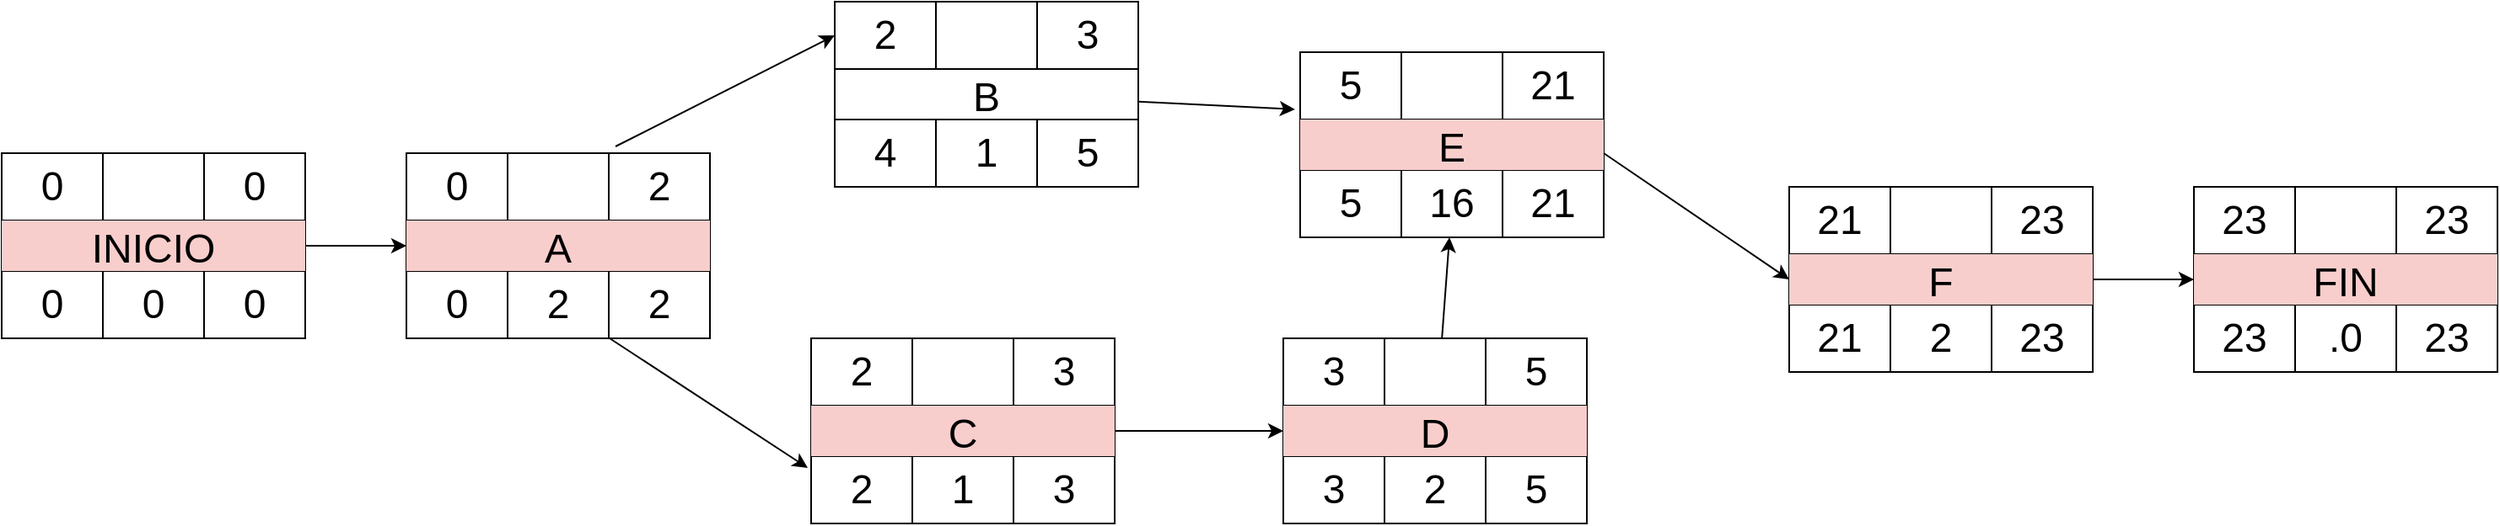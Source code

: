 <mxfile version="22.0.4" type="github">
  <diagram name="Página-1" id="CBNpNLV7el4-shJEnRAa">
    <mxGraphModel dx="2280" dy="818" grid="1" gridSize="10" guides="1" tooltips="1" connect="1" arrows="1" fold="1" page="1" pageScale="1" pageWidth="827" pageHeight="2200" math="0" shadow="0">
      <root>
        <mxCell id="0" />
        <mxCell id="1" parent="0" />
        <mxCell id="rbo-y9n40W05J7s3LFVe-13" value="" style="shape=table;startSize=0;container=1;collapsible=0;childLayout=tableLayout;fontSize=16;strokeColor=default;align=center;verticalAlign=middle;fontFamily=Helvetica;fontColor=default;fillColor=default;html=1;" vertex="1" parent="1">
          <mxGeometry x="160" y="150" width="180" height="110" as="geometry" />
        </mxCell>
        <mxCell id="rbo-y9n40W05J7s3LFVe-14" value="" style="shape=tableRow;horizontal=0;startSize=0;swimlaneHead=0;swimlaneBody=0;strokeColor=inherit;top=0;left=0;bottom=0;right=0;collapsible=0;dropTarget=0;fillColor=none;points=[[0,0.5],[1,0.5]];portConstraint=eastwest;fontSize=16;align=center;verticalAlign=middle;fontFamily=Helvetica;fontColor=default;html=1;" vertex="1" parent="rbo-y9n40W05J7s3LFVe-13">
          <mxGeometry width="180" height="40" as="geometry" />
        </mxCell>
        <mxCell id="rbo-y9n40W05J7s3LFVe-15" value="0" style="shape=partialRectangle;html=1;whiteSpace=wrap;connectable=0;strokeColor=inherit;overflow=hidden;fillColor=none;top=0;left=0;bottom=0;right=0;pointerEvents=1;fontSize=24;align=center;verticalAlign=middle;fontFamily=Helvetica;fontColor=default;" vertex="1" parent="rbo-y9n40W05J7s3LFVe-14">
          <mxGeometry width="60" height="40" as="geometry">
            <mxRectangle width="60" height="40" as="alternateBounds" />
          </mxGeometry>
        </mxCell>
        <mxCell id="rbo-y9n40W05J7s3LFVe-16" value="" style="shape=partialRectangle;html=1;whiteSpace=wrap;connectable=0;strokeColor=inherit;overflow=hidden;fillColor=none;top=0;left=0;bottom=0;right=0;pointerEvents=1;fontSize=24;align=center;verticalAlign=middle;fontFamily=Helvetica;fontColor=default;" vertex="1" parent="rbo-y9n40W05J7s3LFVe-14">
          <mxGeometry x="60" width="60" height="40" as="geometry">
            <mxRectangle width="60" height="40" as="alternateBounds" />
          </mxGeometry>
        </mxCell>
        <mxCell id="rbo-y9n40W05J7s3LFVe-17" value="2" style="shape=partialRectangle;html=1;whiteSpace=wrap;connectable=0;strokeColor=inherit;overflow=hidden;fillColor=none;top=0;left=0;bottom=0;right=0;pointerEvents=1;fontSize=24;align=center;verticalAlign=middle;fontFamily=Helvetica;fontColor=default;" vertex="1" parent="rbo-y9n40W05J7s3LFVe-14">
          <mxGeometry x="120" width="60" height="40" as="geometry">
            <mxRectangle width="60" height="40" as="alternateBounds" />
          </mxGeometry>
        </mxCell>
        <mxCell id="rbo-y9n40W05J7s3LFVe-18" value="" style="shape=tableRow;horizontal=0;startSize=0;swimlaneHead=0;swimlaneBody=0;strokeColor=inherit;top=0;left=0;bottom=0;right=0;collapsible=0;dropTarget=0;fillColor=none;points=[[0,0.5],[1,0.5]];portConstraint=eastwest;fontSize=16;align=center;verticalAlign=middle;fontFamily=Helvetica;fontColor=default;html=1;" vertex="1" parent="rbo-y9n40W05J7s3LFVe-13">
          <mxGeometry y="40" width="180" height="30" as="geometry" />
        </mxCell>
        <mxCell id="rbo-y9n40W05J7s3LFVe-19" value="A" style="shape=partialRectangle;html=1;whiteSpace=wrap;connectable=0;strokeColor=#b85450;overflow=hidden;fillColor=#f8cecc;top=0;left=0;bottom=0;right=0;pointerEvents=1;fontSize=24;rowspan=1;colspan=3;align=center;verticalAlign=middle;fontFamily=Helvetica;" vertex="1" parent="rbo-y9n40W05J7s3LFVe-18">
          <mxGeometry width="180" height="30" as="geometry">
            <mxRectangle width="60" height="30" as="alternateBounds" />
          </mxGeometry>
        </mxCell>
        <mxCell id="rbo-y9n40W05J7s3LFVe-20" value="" style="shape=partialRectangle;html=1;whiteSpace=wrap;connectable=0;strokeColor=inherit;overflow=hidden;fillColor=none;top=0;left=0;bottom=0;right=0;pointerEvents=1;fontSize=17;align=center;verticalAlign=middle;fontFamily=Helvetica;fontColor=default;" vertex="1" visible="0" parent="rbo-y9n40W05J7s3LFVe-18">
          <mxGeometry x="60" width="60" height="30" as="geometry">
            <mxRectangle width="60" height="30" as="alternateBounds" />
          </mxGeometry>
        </mxCell>
        <mxCell id="rbo-y9n40W05J7s3LFVe-21" value="" style="shape=partialRectangle;html=1;whiteSpace=wrap;connectable=0;strokeColor=inherit;overflow=hidden;fillColor=none;top=0;left=0;bottom=0;right=0;pointerEvents=1;fontSize=17;align=center;verticalAlign=middle;fontFamily=Helvetica;fontColor=default;" vertex="1" visible="0" parent="rbo-y9n40W05J7s3LFVe-18">
          <mxGeometry x="120" width="60" height="30" as="geometry">
            <mxRectangle width="60" height="30" as="alternateBounds" />
          </mxGeometry>
        </mxCell>
        <mxCell id="rbo-y9n40W05J7s3LFVe-22" value="" style="shape=tableRow;horizontal=0;startSize=0;swimlaneHead=0;swimlaneBody=0;strokeColor=inherit;top=0;left=0;bottom=0;right=0;collapsible=0;dropTarget=0;fillColor=none;points=[[0,0.5],[1,0.5]];portConstraint=eastwest;fontSize=16;align=center;verticalAlign=middle;fontFamily=Helvetica;fontColor=default;html=1;" vertex="1" parent="rbo-y9n40W05J7s3LFVe-13">
          <mxGeometry y="70" width="180" height="40" as="geometry" />
        </mxCell>
        <mxCell id="rbo-y9n40W05J7s3LFVe-23" value="0" style="shape=partialRectangle;html=1;whiteSpace=wrap;connectable=0;strokeColor=inherit;overflow=hidden;fillColor=none;top=0;left=0;bottom=0;right=0;pointerEvents=1;fontSize=24;align=center;verticalAlign=middle;fontFamily=Helvetica;fontColor=default;" vertex="1" parent="rbo-y9n40W05J7s3LFVe-22">
          <mxGeometry width="60" height="40" as="geometry">
            <mxRectangle width="60" height="40" as="alternateBounds" />
          </mxGeometry>
        </mxCell>
        <mxCell id="rbo-y9n40W05J7s3LFVe-24" value="2" style="shape=partialRectangle;html=1;whiteSpace=wrap;connectable=0;strokeColor=inherit;overflow=hidden;fillColor=none;top=0;left=0;bottom=0;right=0;pointerEvents=1;fontSize=24;align=center;verticalAlign=middle;fontFamily=Helvetica;fontColor=default;" vertex="1" parent="rbo-y9n40W05J7s3LFVe-22">
          <mxGeometry x="60" width="60" height="40" as="geometry">
            <mxRectangle width="60" height="40" as="alternateBounds" />
          </mxGeometry>
        </mxCell>
        <mxCell id="rbo-y9n40W05J7s3LFVe-25" value="2" style="shape=partialRectangle;html=1;whiteSpace=wrap;connectable=0;strokeColor=inherit;overflow=hidden;fillColor=none;top=0;left=0;bottom=0;right=0;pointerEvents=1;fontSize=24;align=center;verticalAlign=middle;fontFamily=Helvetica;fontColor=default;" vertex="1" parent="rbo-y9n40W05J7s3LFVe-22">
          <mxGeometry x="120" width="60" height="40" as="geometry">
            <mxRectangle width="60" height="40" as="alternateBounds" />
          </mxGeometry>
        </mxCell>
        <mxCell id="rbo-y9n40W05J7s3LFVe-26" value="" style="shape=table;startSize=0;container=1;collapsible=0;childLayout=tableLayout;fontSize=16;strokeColor=default;align=center;verticalAlign=middle;fontFamily=Helvetica;fontColor=default;fillColor=default;html=1;" vertex="1" parent="1">
          <mxGeometry x="414" y="60" width="180" height="110" as="geometry" />
        </mxCell>
        <mxCell id="rbo-y9n40W05J7s3LFVe-27" value="" style="shape=tableRow;horizontal=0;startSize=0;swimlaneHead=0;swimlaneBody=0;strokeColor=inherit;top=0;left=0;bottom=0;right=0;collapsible=0;dropTarget=0;fillColor=none;points=[[0,0.5],[1,0.5]];portConstraint=eastwest;fontSize=16;align=center;verticalAlign=middle;fontFamily=Helvetica;fontColor=default;html=1;" vertex="1" parent="rbo-y9n40W05J7s3LFVe-26">
          <mxGeometry width="180" height="40" as="geometry" />
        </mxCell>
        <mxCell id="rbo-y9n40W05J7s3LFVe-28" value="2" style="shape=partialRectangle;html=1;whiteSpace=wrap;connectable=0;strokeColor=inherit;overflow=hidden;fillColor=none;top=0;left=0;bottom=0;right=0;pointerEvents=1;fontSize=24;align=center;verticalAlign=middle;fontFamily=Helvetica;fontColor=default;" vertex="1" parent="rbo-y9n40W05J7s3LFVe-27">
          <mxGeometry width="60" height="40" as="geometry">
            <mxRectangle width="60" height="40" as="alternateBounds" />
          </mxGeometry>
        </mxCell>
        <mxCell id="rbo-y9n40W05J7s3LFVe-29" value="" style="shape=partialRectangle;html=1;whiteSpace=wrap;connectable=0;strokeColor=inherit;overflow=hidden;fillColor=none;top=0;left=0;bottom=0;right=0;pointerEvents=1;fontSize=24;align=center;verticalAlign=middle;fontFamily=Helvetica;fontColor=default;" vertex="1" parent="rbo-y9n40W05J7s3LFVe-27">
          <mxGeometry x="60" width="60" height="40" as="geometry">
            <mxRectangle width="60" height="40" as="alternateBounds" />
          </mxGeometry>
        </mxCell>
        <mxCell id="rbo-y9n40W05J7s3LFVe-30" value="3" style="shape=partialRectangle;html=1;whiteSpace=wrap;connectable=0;strokeColor=inherit;overflow=hidden;fillColor=none;top=0;left=0;bottom=0;right=0;pointerEvents=1;fontSize=24;align=center;verticalAlign=middle;fontFamily=Helvetica;fontColor=default;" vertex="1" parent="rbo-y9n40W05J7s3LFVe-27">
          <mxGeometry x="120" width="60" height="40" as="geometry">
            <mxRectangle width="60" height="40" as="alternateBounds" />
          </mxGeometry>
        </mxCell>
        <mxCell id="rbo-y9n40W05J7s3LFVe-31" value="" style="shape=tableRow;horizontal=0;startSize=0;swimlaneHead=0;swimlaneBody=0;strokeColor=inherit;top=0;left=0;bottom=0;right=0;collapsible=0;dropTarget=0;fillColor=none;points=[[0,0.5],[1,0.5]];portConstraint=eastwest;fontSize=16;align=center;verticalAlign=middle;fontFamily=Helvetica;fontColor=default;html=1;" vertex="1" parent="rbo-y9n40W05J7s3LFVe-26">
          <mxGeometry y="40" width="180" height="30" as="geometry" />
        </mxCell>
        <mxCell id="rbo-y9n40W05J7s3LFVe-32" value="B" style="shape=partialRectangle;html=1;whiteSpace=wrap;connectable=0;strokeColor=inherit;overflow=hidden;fillColor=none;top=0;left=0;bottom=0;right=0;pointerEvents=1;fontSize=24;rowspan=1;colspan=3;align=center;verticalAlign=middle;fontFamily=Helvetica;fontColor=default;" vertex="1" parent="rbo-y9n40W05J7s3LFVe-31">
          <mxGeometry width="180" height="30" as="geometry">
            <mxRectangle width="60" height="30" as="alternateBounds" />
          </mxGeometry>
        </mxCell>
        <mxCell id="rbo-y9n40W05J7s3LFVe-33" value="" style="shape=partialRectangle;html=1;whiteSpace=wrap;connectable=0;strokeColor=inherit;overflow=hidden;fillColor=none;top=0;left=0;bottom=0;right=0;pointerEvents=1;fontSize=17;align=center;verticalAlign=middle;fontFamily=Helvetica;fontColor=default;" vertex="1" visible="0" parent="rbo-y9n40W05J7s3LFVe-31">
          <mxGeometry x="60" width="60" height="30" as="geometry">
            <mxRectangle width="60" height="30" as="alternateBounds" />
          </mxGeometry>
        </mxCell>
        <mxCell id="rbo-y9n40W05J7s3LFVe-34" value="" style="shape=partialRectangle;html=1;whiteSpace=wrap;connectable=0;strokeColor=inherit;overflow=hidden;fillColor=none;top=0;left=0;bottom=0;right=0;pointerEvents=1;fontSize=17;align=center;verticalAlign=middle;fontFamily=Helvetica;fontColor=default;" vertex="1" visible="0" parent="rbo-y9n40W05J7s3LFVe-31">
          <mxGeometry x="120" width="60" height="30" as="geometry">
            <mxRectangle width="60" height="30" as="alternateBounds" />
          </mxGeometry>
        </mxCell>
        <mxCell id="rbo-y9n40W05J7s3LFVe-35" value="" style="shape=tableRow;horizontal=0;startSize=0;swimlaneHead=0;swimlaneBody=0;strokeColor=inherit;top=0;left=0;bottom=0;right=0;collapsible=0;dropTarget=0;fillColor=none;points=[[0,0.5],[1,0.5]];portConstraint=eastwest;fontSize=16;align=center;verticalAlign=middle;fontFamily=Helvetica;fontColor=default;html=1;" vertex="1" parent="rbo-y9n40W05J7s3LFVe-26">
          <mxGeometry y="70" width="180" height="40" as="geometry" />
        </mxCell>
        <mxCell id="rbo-y9n40W05J7s3LFVe-36" value="4" style="shape=partialRectangle;html=1;whiteSpace=wrap;connectable=0;strokeColor=inherit;overflow=hidden;fillColor=none;top=0;left=0;bottom=0;right=0;pointerEvents=1;fontSize=24;align=center;verticalAlign=middle;fontFamily=Helvetica;fontColor=default;" vertex="1" parent="rbo-y9n40W05J7s3LFVe-35">
          <mxGeometry width="60" height="40" as="geometry">
            <mxRectangle width="60" height="40" as="alternateBounds" />
          </mxGeometry>
        </mxCell>
        <mxCell id="rbo-y9n40W05J7s3LFVe-37" value="1" style="shape=partialRectangle;html=1;whiteSpace=wrap;connectable=0;strokeColor=inherit;overflow=hidden;fillColor=none;top=0;left=0;bottom=0;right=0;pointerEvents=1;fontSize=24;align=center;verticalAlign=middle;fontFamily=Helvetica;fontColor=default;" vertex="1" parent="rbo-y9n40W05J7s3LFVe-35">
          <mxGeometry x="60" width="60" height="40" as="geometry">
            <mxRectangle width="60" height="40" as="alternateBounds" />
          </mxGeometry>
        </mxCell>
        <mxCell id="rbo-y9n40W05J7s3LFVe-38" value="5" style="shape=partialRectangle;html=1;whiteSpace=wrap;connectable=0;strokeColor=inherit;overflow=hidden;fillColor=none;top=0;left=0;bottom=0;right=0;pointerEvents=1;fontSize=24;align=center;verticalAlign=middle;fontFamily=Helvetica;fontColor=default;" vertex="1" parent="rbo-y9n40W05J7s3LFVe-35">
          <mxGeometry x="120" width="60" height="40" as="geometry">
            <mxRectangle width="60" height="40" as="alternateBounds" />
          </mxGeometry>
        </mxCell>
        <mxCell id="rbo-y9n40W05J7s3LFVe-93" style="edgeStyle=none;shape=connector;rounded=0;orthogonalLoop=1;jettySize=auto;html=1;entryX=0;entryY=0.5;entryDx=0;entryDy=0;labelBackgroundColor=default;strokeColor=default;align=center;verticalAlign=middle;fontFamily=Helvetica;fontSize=28;fontColor=default;endArrow=classic;" edge="1" parent="1" source="rbo-y9n40W05J7s3LFVe-39" target="rbo-y9n40W05J7s3LFVe-70">
          <mxGeometry relative="1" as="geometry" />
        </mxCell>
        <mxCell id="rbo-y9n40W05J7s3LFVe-39" value="" style="shape=table;startSize=0;container=1;collapsible=0;childLayout=tableLayout;fontSize=16;strokeColor=default;align=center;verticalAlign=middle;fontFamily=Helvetica;fontColor=default;fillColor=default;html=1;" vertex="1" parent="1">
          <mxGeometry x="400" y="260" width="180" height="110" as="geometry" />
        </mxCell>
        <mxCell id="rbo-y9n40W05J7s3LFVe-40" value="" style="shape=tableRow;horizontal=0;startSize=0;swimlaneHead=0;swimlaneBody=0;strokeColor=inherit;top=0;left=0;bottom=0;right=0;collapsible=0;dropTarget=0;fillColor=none;points=[[0,0.5],[1,0.5]];portConstraint=eastwest;fontSize=16;align=center;verticalAlign=middle;fontFamily=Helvetica;fontColor=default;html=1;" vertex="1" parent="rbo-y9n40W05J7s3LFVe-39">
          <mxGeometry width="180" height="40" as="geometry" />
        </mxCell>
        <mxCell id="rbo-y9n40W05J7s3LFVe-41" value="2" style="shape=partialRectangle;html=1;whiteSpace=wrap;connectable=0;strokeColor=inherit;overflow=hidden;fillColor=none;top=0;left=0;bottom=0;right=0;pointerEvents=1;fontSize=24;align=center;verticalAlign=middle;fontFamily=Helvetica;fontColor=default;" vertex="1" parent="rbo-y9n40W05J7s3LFVe-40">
          <mxGeometry width="60" height="40" as="geometry">
            <mxRectangle width="60" height="40" as="alternateBounds" />
          </mxGeometry>
        </mxCell>
        <mxCell id="rbo-y9n40W05J7s3LFVe-42" value="" style="shape=partialRectangle;html=1;whiteSpace=wrap;connectable=0;strokeColor=inherit;overflow=hidden;fillColor=none;top=0;left=0;bottom=0;right=0;pointerEvents=1;fontSize=24;align=center;verticalAlign=middle;fontFamily=Helvetica;fontColor=default;" vertex="1" parent="rbo-y9n40W05J7s3LFVe-40">
          <mxGeometry x="60" width="60" height="40" as="geometry">
            <mxRectangle width="60" height="40" as="alternateBounds" />
          </mxGeometry>
        </mxCell>
        <mxCell id="rbo-y9n40W05J7s3LFVe-43" value="3" style="shape=partialRectangle;html=1;whiteSpace=wrap;connectable=0;strokeColor=inherit;overflow=hidden;fillColor=none;top=0;left=0;bottom=0;right=0;pointerEvents=1;fontSize=24;align=center;verticalAlign=middle;fontFamily=Helvetica;fontColor=default;" vertex="1" parent="rbo-y9n40W05J7s3LFVe-40">
          <mxGeometry x="120" width="60" height="40" as="geometry">
            <mxRectangle width="60" height="40" as="alternateBounds" />
          </mxGeometry>
        </mxCell>
        <mxCell id="rbo-y9n40W05J7s3LFVe-44" value="" style="shape=tableRow;horizontal=0;startSize=0;swimlaneHead=0;swimlaneBody=0;strokeColor=inherit;top=0;left=0;bottom=0;right=0;collapsible=0;dropTarget=0;fillColor=none;points=[[0,0.5],[1,0.5]];portConstraint=eastwest;fontSize=16;align=center;verticalAlign=middle;fontFamily=Helvetica;fontColor=default;html=1;" vertex="1" parent="rbo-y9n40W05J7s3LFVe-39">
          <mxGeometry y="40" width="180" height="30" as="geometry" />
        </mxCell>
        <mxCell id="rbo-y9n40W05J7s3LFVe-45" value="C" style="shape=partialRectangle;html=1;whiteSpace=wrap;connectable=0;strokeColor=#b85450;overflow=hidden;fillColor=#f8cecc;top=0;left=0;bottom=0;right=0;pointerEvents=1;fontSize=24;rowspan=1;colspan=3;align=center;verticalAlign=middle;fontFamily=Helvetica;" vertex="1" parent="rbo-y9n40W05J7s3LFVe-44">
          <mxGeometry width="180" height="30" as="geometry">
            <mxRectangle width="60" height="30" as="alternateBounds" />
          </mxGeometry>
        </mxCell>
        <mxCell id="rbo-y9n40W05J7s3LFVe-46" value="" style="shape=partialRectangle;html=1;whiteSpace=wrap;connectable=0;strokeColor=inherit;overflow=hidden;fillColor=none;top=0;left=0;bottom=0;right=0;pointerEvents=1;fontSize=17;align=center;verticalAlign=middle;fontFamily=Helvetica;fontColor=default;" vertex="1" visible="0" parent="rbo-y9n40W05J7s3LFVe-44">
          <mxGeometry x="60" width="60" height="30" as="geometry">
            <mxRectangle width="60" height="30" as="alternateBounds" />
          </mxGeometry>
        </mxCell>
        <mxCell id="rbo-y9n40W05J7s3LFVe-47" value="" style="shape=partialRectangle;html=1;whiteSpace=wrap;connectable=0;strokeColor=inherit;overflow=hidden;fillColor=none;top=0;left=0;bottom=0;right=0;pointerEvents=1;fontSize=17;align=center;verticalAlign=middle;fontFamily=Helvetica;fontColor=default;" vertex="1" visible="0" parent="rbo-y9n40W05J7s3LFVe-44">
          <mxGeometry x="120" width="60" height="30" as="geometry">
            <mxRectangle width="60" height="30" as="alternateBounds" />
          </mxGeometry>
        </mxCell>
        <mxCell id="rbo-y9n40W05J7s3LFVe-48" value="" style="shape=tableRow;horizontal=0;startSize=0;swimlaneHead=0;swimlaneBody=0;strokeColor=inherit;top=0;left=0;bottom=0;right=0;collapsible=0;dropTarget=0;fillColor=none;points=[[0,0.5],[1,0.5]];portConstraint=eastwest;fontSize=16;align=center;verticalAlign=middle;fontFamily=Helvetica;fontColor=default;html=1;" vertex="1" parent="rbo-y9n40W05J7s3LFVe-39">
          <mxGeometry y="70" width="180" height="40" as="geometry" />
        </mxCell>
        <mxCell id="rbo-y9n40W05J7s3LFVe-49" value="2" style="shape=partialRectangle;html=1;whiteSpace=wrap;connectable=0;strokeColor=inherit;overflow=hidden;fillColor=none;top=0;left=0;bottom=0;right=0;pointerEvents=1;fontSize=24;align=center;verticalAlign=middle;fontFamily=Helvetica;fontColor=default;" vertex="1" parent="rbo-y9n40W05J7s3LFVe-48">
          <mxGeometry width="60" height="40" as="geometry">
            <mxRectangle width="60" height="40" as="alternateBounds" />
          </mxGeometry>
        </mxCell>
        <mxCell id="rbo-y9n40W05J7s3LFVe-50" value="1" style="shape=partialRectangle;html=1;whiteSpace=wrap;connectable=0;strokeColor=inherit;overflow=hidden;fillColor=none;top=0;left=0;bottom=0;right=0;pointerEvents=1;fontSize=24;align=center;verticalAlign=middle;fontFamily=Helvetica;fontColor=default;" vertex="1" parent="rbo-y9n40W05J7s3LFVe-48">
          <mxGeometry x="60" width="60" height="40" as="geometry">
            <mxRectangle width="60" height="40" as="alternateBounds" />
          </mxGeometry>
        </mxCell>
        <mxCell id="rbo-y9n40W05J7s3LFVe-51" value="3" style="shape=partialRectangle;html=1;whiteSpace=wrap;connectable=0;strokeColor=inherit;overflow=hidden;fillColor=none;top=0;left=0;bottom=0;right=0;pointerEvents=1;fontSize=24;align=center;verticalAlign=middle;fontFamily=Helvetica;fontColor=default;" vertex="1" parent="rbo-y9n40W05J7s3LFVe-48">
          <mxGeometry x="120" width="60" height="40" as="geometry">
            <mxRectangle width="60" height="40" as="alternateBounds" />
          </mxGeometry>
        </mxCell>
        <mxCell id="rbo-y9n40W05J7s3LFVe-95" style="edgeStyle=none;shape=connector;rounded=0;orthogonalLoop=1;jettySize=auto;html=1;labelBackgroundColor=default;strokeColor=default;align=center;verticalAlign=middle;fontFamily=Helvetica;fontSize=28;fontColor=default;endArrow=classic;" edge="1" parent="1" source="rbo-y9n40W05J7s3LFVe-65" target="rbo-y9n40W05J7s3LFVe-61">
          <mxGeometry relative="1" as="geometry" />
        </mxCell>
        <mxCell id="rbo-y9n40W05J7s3LFVe-65" value="" style="shape=table;startSize=0;container=1;collapsible=0;childLayout=tableLayout;fontSize=16;strokeColor=default;align=center;verticalAlign=middle;fontFamily=Helvetica;fontColor=default;fillColor=default;html=1;" vertex="1" parent="1">
          <mxGeometry x="680" y="260" width="180" height="110" as="geometry" />
        </mxCell>
        <mxCell id="rbo-y9n40W05J7s3LFVe-66" value="" style="shape=tableRow;horizontal=0;startSize=0;swimlaneHead=0;swimlaneBody=0;strokeColor=inherit;top=0;left=0;bottom=0;right=0;collapsible=0;dropTarget=0;fillColor=none;points=[[0,0.5],[1,0.5]];portConstraint=eastwest;fontSize=16;align=center;verticalAlign=middle;fontFamily=Helvetica;fontColor=default;html=1;" vertex="1" parent="rbo-y9n40W05J7s3LFVe-65">
          <mxGeometry width="180" height="40" as="geometry" />
        </mxCell>
        <mxCell id="rbo-y9n40W05J7s3LFVe-67" value="3" style="shape=partialRectangle;html=1;whiteSpace=wrap;connectable=0;strokeColor=inherit;overflow=hidden;fillColor=none;top=0;left=0;bottom=0;right=0;pointerEvents=1;fontSize=24;align=center;verticalAlign=middle;fontFamily=Helvetica;fontColor=default;" vertex="1" parent="rbo-y9n40W05J7s3LFVe-66">
          <mxGeometry width="60" height="40" as="geometry">
            <mxRectangle width="60" height="40" as="alternateBounds" />
          </mxGeometry>
        </mxCell>
        <mxCell id="rbo-y9n40W05J7s3LFVe-68" value="" style="shape=partialRectangle;html=1;whiteSpace=wrap;connectable=0;strokeColor=inherit;overflow=hidden;fillColor=none;top=0;left=0;bottom=0;right=0;pointerEvents=1;fontSize=24;align=center;verticalAlign=middle;fontFamily=Helvetica;fontColor=default;" vertex="1" parent="rbo-y9n40W05J7s3LFVe-66">
          <mxGeometry x="60" width="60" height="40" as="geometry">
            <mxRectangle width="60" height="40" as="alternateBounds" />
          </mxGeometry>
        </mxCell>
        <mxCell id="rbo-y9n40W05J7s3LFVe-69" value="5" style="shape=partialRectangle;html=1;whiteSpace=wrap;connectable=0;strokeColor=inherit;overflow=hidden;fillColor=none;top=0;left=0;bottom=0;right=0;pointerEvents=1;fontSize=24;align=center;verticalAlign=middle;fontFamily=Helvetica;fontColor=default;" vertex="1" parent="rbo-y9n40W05J7s3LFVe-66">
          <mxGeometry x="120" width="60" height="40" as="geometry">
            <mxRectangle width="60" height="40" as="alternateBounds" />
          </mxGeometry>
        </mxCell>
        <mxCell id="rbo-y9n40W05J7s3LFVe-70" value="" style="shape=tableRow;horizontal=0;startSize=0;swimlaneHead=0;swimlaneBody=0;strokeColor=inherit;top=0;left=0;bottom=0;right=0;collapsible=0;dropTarget=0;fillColor=none;points=[[0,0.5],[1,0.5]];portConstraint=eastwest;fontSize=16;align=center;verticalAlign=middle;fontFamily=Helvetica;fontColor=default;html=1;" vertex="1" parent="rbo-y9n40W05J7s3LFVe-65">
          <mxGeometry y="40" width="180" height="30" as="geometry" />
        </mxCell>
        <mxCell id="rbo-y9n40W05J7s3LFVe-71" value="D" style="shape=partialRectangle;html=1;whiteSpace=wrap;connectable=0;strokeColor=#b85450;overflow=hidden;fillColor=#f8cecc;top=0;left=0;bottom=0;right=0;pointerEvents=1;fontSize=24;rowspan=1;colspan=3;align=center;verticalAlign=middle;fontFamily=Helvetica;" vertex="1" parent="rbo-y9n40W05J7s3LFVe-70">
          <mxGeometry width="180" height="30" as="geometry">
            <mxRectangle width="60" height="30" as="alternateBounds" />
          </mxGeometry>
        </mxCell>
        <mxCell id="rbo-y9n40W05J7s3LFVe-72" value="" style="shape=partialRectangle;html=1;whiteSpace=wrap;connectable=0;strokeColor=inherit;overflow=hidden;fillColor=none;top=0;left=0;bottom=0;right=0;pointerEvents=1;fontSize=17;align=center;verticalAlign=middle;fontFamily=Helvetica;fontColor=default;" vertex="1" visible="0" parent="rbo-y9n40W05J7s3LFVe-70">
          <mxGeometry x="60" width="60" height="30" as="geometry">
            <mxRectangle width="60" height="30" as="alternateBounds" />
          </mxGeometry>
        </mxCell>
        <mxCell id="rbo-y9n40W05J7s3LFVe-73" value="" style="shape=partialRectangle;html=1;whiteSpace=wrap;connectable=0;strokeColor=inherit;overflow=hidden;fillColor=none;top=0;left=0;bottom=0;right=0;pointerEvents=1;fontSize=17;align=center;verticalAlign=middle;fontFamily=Helvetica;fontColor=default;" vertex="1" visible="0" parent="rbo-y9n40W05J7s3LFVe-70">
          <mxGeometry x="120" width="60" height="30" as="geometry">
            <mxRectangle width="60" height="30" as="alternateBounds" />
          </mxGeometry>
        </mxCell>
        <mxCell id="rbo-y9n40W05J7s3LFVe-74" value="" style="shape=tableRow;horizontal=0;startSize=0;swimlaneHead=0;swimlaneBody=0;strokeColor=inherit;top=0;left=0;bottom=0;right=0;collapsible=0;dropTarget=0;fillColor=none;points=[[0,0.5],[1,0.5]];portConstraint=eastwest;fontSize=16;align=center;verticalAlign=middle;fontFamily=Helvetica;fontColor=default;html=1;" vertex="1" parent="rbo-y9n40W05J7s3LFVe-65">
          <mxGeometry y="70" width="180" height="40" as="geometry" />
        </mxCell>
        <mxCell id="rbo-y9n40W05J7s3LFVe-75" value="3" style="shape=partialRectangle;html=1;whiteSpace=wrap;connectable=0;strokeColor=inherit;overflow=hidden;fillColor=none;top=0;left=0;bottom=0;right=0;pointerEvents=1;fontSize=24;align=center;verticalAlign=middle;fontFamily=Helvetica;fontColor=default;" vertex="1" parent="rbo-y9n40W05J7s3LFVe-74">
          <mxGeometry width="60" height="40" as="geometry">
            <mxRectangle width="60" height="40" as="alternateBounds" />
          </mxGeometry>
        </mxCell>
        <mxCell id="rbo-y9n40W05J7s3LFVe-76" value="2" style="shape=partialRectangle;html=1;whiteSpace=wrap;connectable=0;strokeColor=inherit;overflow=hidden;fillColor=none;top=0;left=0;bottom=0;right=0;pointerEvents=1;fontSize=24;align=center;verticalAlign=middle;fontFamily=Helvetica;fontColor=default;" vertex="1" parent="rbo-y9n40W05J7s3LFVe-74">
          <mxGeometry x="60" width="60" height="40" as="geometry">
            <mxRectangle width="60" height="40" as="alternateBounds" />
          </mxGeometry>
        </mxCell>
        <mxCell id="rbo-y9n40W05J7s3LFVe-77" value="5" style="shape=partialRectangle;html=1;whiteSpace=wrap;connectable=0;strokeColor=inherit;overflow=hidden;fillColor=none;top=0;left=0;bottom=0;right=0;pointerEvents=1;fontSize=24;align=center;verticalAlign=middle;fontFamily=Helvetica;fontColor=default;" vertex="1" parent="rbo-y9n40W05J7s3LFVe-74">
          <mxGeometry x="120" width="60" height="40" as="geometry">
            <mxRectangle width="60" height="40" as="alternateBounds" />
          </mxGeometry>
        </mxCell>
        <mxCell id="rbo-y9n40W05J7s3LFVe-78" value="" style="shape=table;startSize=0;container=1;collapsible=0;childLayout=tableLayout;fontSize=16;strokeColor=default;align=center;verticalAlign=middle;fontFamily=Helvetica;fontColor=default;fillColor=default;html=1;" vertex="1" parent="1">
          <mxGeometry x="980" y="170" width="180" height="110" as="geometry" />
        </mxCell>
        <mxCell id="rbo-y9n40W05J7s3LFVe-79" value="" style="shape=tableRow;horizontal=0;startSize=0;swimlaneHead=0;swimlaneBody=0;strokeColor=inherit;top=0;left=0;bottom=0;right=0;collapsible=0;dropTarget=0;fillColor=none;points=[[0,0.5],[1,0.5]];portConstraint=eastwest;fontSize=16;align=center;verticalAlign=middle;fontFamily=Helvetica;fontColor=default;html=1;" vertex="1" parent="rbo-y9n40W05J7s3LFVe-78">
          <mxGeometry width="180" height="40" as="geometry" />
        </mxCell>
        <mxCell id="rbo-y9n40W05J7s3LFVe-80" value="21" style="shape=partialRectangle;html=1;whiteSpace=wrap;connectable=0;strokeColor=inherit;overflow=hidden;fillColor=none;top=0;left=0;bottom=0;right=0;pointerEvents=1;fontSize=24;align=center;verticalAlign=middle;fontFamily=Helvetica;fontColor=default;" vertex="1" parent="rbo-y9n40W05J7s3LFVe-79">
          <mxGeometry width="60" height="40" as="geometry">
            <mxRectangle width="60" height="40" as="alternateBounds" />
          </mxGeometry>
        </mxCell>
        <mxCell id="rbo-y9n40W05J7s3LFVe-81" value="" style="shape=partialRectangle;html=1;whiteSpace=wrap;connectable=0;strokeColor=inherit;overflow=hidden;fillColor=none;top=0;left=0;bottom=0;right=0;pointerEvents=1;fontSize=24;align=center;verticalAlign=middle;fontFamily=Helvetica;fontColor=default;" vertex="1" parent="rbo-y9n40W05J7s3LFVe-79">
          <mxGeometry x="60" width="60" height="40" as="geometry">
            <mxRectangle width="60" height="40" as="alternateBounds" />
          </mxGeometry>
        </mxCell>
        <mxCell id="rbo-y9n40W05J7s3LFVe-82" value="23" style="shape=partialRectangle;html=1;whiteSpace=wrap;connectable=0;strokeColor=inherit;overflow=hidden;fillColor=none;top=0;left=0;bottom=0;right=0;pointerEvents=1;fontSize=24;align=center;verticalAlign=middle;fontFamily=Helvetica;fontColor=default;" vertex="1" parent="rbo-y9n40W05J7s3LFVe-79">
          <mxGeometry x="120" width="60" height="40" as="geometry">
            <mxRectangle width="60" height="40" as="alternateBounds" />
          </mxGeometry>
        </mxCell>
        <mxCell id="rbo-y9n40W05J7s3LFVe-83" value="" style="shape=tableRow;horizontal=0;startSize=0;swimlaneHead=0;swimlaneBody=0;strokeColor=inherit;top=0;left=0;bottom=0;right=0;collapsible=0;dropTarget=0;fillColor=none;points=[[0,0.5],[1,0.5]];portConstraint=eastwest;fontSize=16;align=center;verticalAlign=middle;fontFamily=Helvetica;fontColor=default;html=1;" vertex="1" parent="rbo-y9n40W05J7s3LFVe-78">
          <mxGeometry y="40" width="180" height="30" as="geometry" />
        </mxCell>
        <mxCell id="rbo-y9n40W05J7s3LFVe-84" value="F" style="shape=partialRectangle;html=1;whiteSpace=wrap;connectable=0;strokeColor=#b85450;overflow=hidden;fillColor=#f8cecc;top=0;left=0;bottom=0;right=0;pointerEvents=1;fontSize=24;rowspan=1;colspan=3;align=center;verticalAlign=middle;fontFamily=Helvetica;" vertex="1" parent="rbo-y9n40W05J7s3LFVe-83">
          <mxGeometry width="180" height="30" as="geometry">
            <mxRectangle width="60" height="30" as="alternateBounds" />
          </mxGeometry>
        </mxCell>
        <mxCell id="rbo-y9n40W05J7s3LFVe-85" value="" style="shape=partialRectangle;html=1;whiteSpace=wrap;connectable=0;strokeColor=inherit;overflow=hidden;fillColor=none;top=0;left=0;bottom=0;right=0;pointerEvents=1;fontSize=17;align=center;verticalAlign=middle;fontFamily=Helvetica;fontColor=default;" vertex="1" visible="0" parent="rbo-y9n40W05J7s3LFVe-83">
          <mxGeometry x="60" width="60" height="30" as="geometry">
            <mxRectangle width="60" height="30" as="alternateBounds" />
          </mxGeometry>
        </mxCell>
        <mxCell id="rbo-y9n40W05J7s3LFVe-86" value="" style="shape=partialRectangle;html=1;whiteSpace=wrap;connectable=0;strokeColor=inherit;overflow=hidden;fillColor=none;top=0;left=0;bottom=0;right=0;pointerEvents=1;fontSize=17;align=center;verticalAlign=middle;fontFamily=Helvetica;fontColor=default;" vertex="1" visible="0" parent="rbo-y9n40W05J7s3LFVe-83">
          <mxGeometry x="120" width="60" height="30" as="geometry">
            <mxRectangle width="60" height="30" as="alternateBounds" />
          </mxGeometry>
        </mxCell>
        <mxCell id="rbo-y9n40W05J7s3LFVe-87" value="" style="shape=tableRow;horizontal=0;startSize=0;swimlaneHead=0;swimlaneBody=0;strokeColor=inherit;top=0;left=0;bottom=0;right=0;collapsible=0;dropTarget=0;fillColor=none;points=[[0,0.5],[1,0.5]];portConstraint=eastwest;fontSize=16;align=center;verticalAlign=middle;fontFamily=Helvetica;fontColor=default;html=1;" vertex="1" parent="rbo-y9n40W05J7s3LFVe-78">
          <mxGeometry y="70" width="180" height="40" as="geometry" />
        </mxCell>
        <mxCell id="rbo-y9n40W05J7s3LFVe-88" value="21" style="shape=partialRectangle;html=1;whiteSpace=wrap;connectable=0;strokeColor=inherit;overflow=hidden;fillColor=none;top=0;left=0;bottom=0;right=0;pointerEvents=1;fontSize=24;align=center;verticalAlign=middle;fontFamily=Helvetica;fontColor=default;" vertex="1" parent="rbo-y9n40W05J7s3LFVe-87">
          <mxGeometry width="60" height="40" as="geometry">
            <mxRectangle width="60" height="40" as="alternateBounds" />
          </mxGeometry>
        </mxCell>
        <mxCell id="rbo-y9n40W05J7s3LFVe-89" value="2" style="shape=partialRectangle;html=1;whiteSpace=wrap;connectable=0;strokeColor=inherit;overflow=hidden;fillColor=none;top=0;left=0;bottom=0;right=0;pointerEvents=1;fontSize=24;align=center;verticalAlign=middle;fontFamily=Helvetica;fontColor=default;" vertex="1" parent="rbo-y9n40W05J7s3LFVe-87">
          <mxGeometry x="60" width="60" height="40" as="geometry">
            <mxRectangle width="60" height="40" as="alternateBounds" />
          </mxGeometry>
        </mxCell>
        <mxCell id="rbo-y9n40W05J7s3LFVe-90" value="23" style="shape=partialRectangle;html=1;whiteSpace=wrap;connectable=0;strokeColor=inherit;overflow=hidden;fillColor=none;top=0;left=0;bottom=0;right=0;pointerEvents=1;fontSize=24;align=center;verticalAlign=middle;fontFamily=Helvetica;fontColor=default;" vertex="1" parent="rbo-y9n40W05J7s3LFVe-87">
          <mxGeometry x="120" width="60" height="40" as="geometry">
            <mxRectangle width="60" height="40" as="alternateBounds" />
          </mxGeometry>
        </mxCell>
        <mxCell id="rbo-y9n40W05J7s3LFVe-91" style="edgeStyle=none;shape=connector;rounded=0;orthogonalLoop=1;jettySize=auto;html=1;entryX=-0.011;entryY=0.175;entryDx=0;entryDy=0;entryPerimeter=0;labelBackgroundColor=default;strokeColor=default;align=center;verticalAlign=middle;fontFamily=Helvetica;fontSize=28;fontColor=default;endArrow=classic;" edge="1" parent="1" source="rbo-y9n40W05J7s3LFVe-22" target="rbo-y9n40W05J7s3LFVe-48">
          <mxGeometry relative="1" as="geometry" />
        </mxCell>
        <mxCell id="rbo-y9n40W05J7s3LFVe-92" style="edgeStyle=none;shape=connector;rounded=0;orthogonalLoop=1;jettySize=auto;html=1;entryX=0;entryY=0.5;entryDx=0;entryDy=0;labelBackgroundColor=default;strokeColor=default;align=center;verticalAlign=middle;fontFamily=Helvetica;fontSize=28;fontColor=default;endArrow=classic;exitX=0.689;exitY=-0.1;exitDx=0;exitDy=0;exitPerimeter=0;" edge="1" parent="1" source="rbo-y9n40W05J7s3LFVe-14" target="rbo-y9n40W05J7s3LFVe-27">
          <mxGeometry relative="1" as="geometry" />
        </mxCell>
        <mxCell id="rbo-y9n40W05J7s3LFVe-52" value="" style="shape=table;startSize=0;container=1;collapsible=0;childLayout=tableLayout;fontSize=16;strokeColor=default;align=center;verticalAlign=middle;fontFamily=Helvetica;fontColor=default;fillColor=default;html=1;" vertex="1" parent="1">
          <mxGeometry x="690" y="90" width="180" height="110" as="geometry" />
        </mxCell>
        <mxCell id="rbo-y9n40W05J7s3LFVe-53" value="" style="shape=tableRow;horizontal=0;startSize=0;swimlaneHead=0;swimlaneBody=0;strokeColor=inherit;top=0;left=0;bottom=0;right=0;collapsible=0;dropTarget=0;fillColor=none;points=[[0,0.5],[1,0.5]];portConstraint=eastwest;fontSize=16;align=center;verticalAlign=middle;fontFamily=Helvetica;fontColor=default;html=1;" vertex="1" parent="rbo-y9n40W05J7s3LFVe-52">
          <mxGeometry width="180" height="40" as="geometry" />
        </mxCell>
        <mxCell id="rbo-y9n40W05J7s3LFVe-54" value="5" style="shape=partialRectangle;html=1;whiteSpace=wrap;connectable=0;strokeColor=inherit;overflow=hidden;fillColor=none;top=0;left=0;bottom=0;right=0;pointerEvents=1;fontSize=24;align=center;verticalAlign=middle;fontFamily=Helvetica;fontColor=default;" vertex="1" parent="rbo-y9n40W05J7s3LFVe-53">
          <mxGeometry width="60" height="40" as="geometry">
            <mxRectangle width="60" height="40" as="alternateBounds" />
          </mxGeometry>
        </mxCell>
        <mxCell id="rbo-y9n40W05J7s3LFVe-55" value="" style="shape=partialRectangle;html=1;whiteSpace=wrap;connectable=0;strokeColor=inherit;overflow=hidden;fillColor=none;top=0;left=0;bottom=0;right=0;pointerEvents=1;fontSize=24;align=center;verticalAlign=middle;fontFamily=Helvetica;fontColor=default;" vertex="1" parent="rbo-y9n40W05J7s3LFVe-53">
          <mxGeometry x="60" width="60" height="40" as="geometry">
            <mxRectangle width="60" height="40" as="alternateBounds" />
          </mxGeometry>
        </mxCell>
        <mxCell id="rbo-y9n40W05J7s3LFVe-56" value="21" style="shape=partialRectangle;html=1;whiteSpace=wrap;connectable=0;strokeColor=inherit;overflow=hidden;fillColor=none;top=0;left=0;bottom=0;right=0;pointerEvents=1;fontSize=24;align=center;verticalAlign=middle;fontFamily=Helvetica;fontColor=default;" vertex="1" parent="rbo-y9n40W05J7s3LFVe-53">
          <mxGeometry x="120" width="60" height="40" as="geometry">
            <mxRectangle width="60" height="40" as="alternateBounds" />
          </mxGeometry>
        </mxCell>
        <mxCell id="rbo-y9n40W05J7s3LFVe-57" value="" style="shape=tableRow;horizontal=0;startSize=0;swimlaneHead=0;swimlaneBody=0;strokeColor=inherit;top=0;left=0;bottom=0;right=0;collapsible=0;dropTarget=0;fillColor=none;points=[[0,0.5],[1,0.5]];portConstraint=eastwest;fontSize=16;align=center;verticalAlign=middle;fontFamily=Helvetica;fontColor=default;html=1;" vertex="1" parent="rbo-y9n40W05J7s3LFVe-52">
          <mxGeometry y="40" width="180" height="30" as="geometry" />
        </mxCell>
        <mxCell id="rbo-y9n40W05J7s3LFVe-58" value="E" style="shape=partialRectangle;html=1;whiteSpace=wrap;connectable=0;strokeColor=#b85450;overflow=hidden;fillColor=#f8cecc;top=0;left=0;bottom=0;right=0;pointerEvents=1;fontSize=24;rowspan=1;colspan=3;align=center;verticalAlign=middle;fontFamily=Helvetica;" vertex="1" parent="rbo-y9n40W05J7s3LFVe-57">
          <mxGeometry width="180" height="30" as="geometry">
            <mxRectangle width="60" height="30" as="alternateBounds" />
          </mxGeometry>
        </mxCell>
        <mxCell id="rbo-y9n40W05J7s3LFVe-59" value="" style="shape=partialRectangle;html=1;whiteSpace=wrap;connectable=0;strokeColor=inherit;overflow=hidden;fillColor=none;top=0;left=0;bottom=0;right=0;pointerEvents=1;fontSize=17;align=center;verticalAlign=middle;fontFamily=Helvetica;fontColor=default;" vertex="1" visible="0" parent="rbo-y9n40W05J7s3LFVe-57">
          <mxGeometry x="60" width="60" height="30" as="geometry">
            <mxRectangle width="60" height="30" as="alternateBounds" />
          </mxGeometry>
        </mxCell>
        <mxCell id="rbo-y9n40W05J7s3LFVe-60" value="" style="shape=partialRectangle;html=1;whiteSpace=wrap;connectable=0;strokeColor=inherit;overflow=hidden;fillColor=none;top=0;left=0;bottom=0;right=0;pointerEvents=1;fontSize=17;align=center;verticalAlign=middle;fontFamily=Helvetica;fontColor=default;" vertex="1" visible="0" parent="rbo-y9n40W05J7s3LFVe-57">
          <mxGeometry x="120" width="60" height="30" as="geometry">
            <mxRectangle width="60" height="30" as="alternateBounds" />
          </mxGeometry>
        </mxCell>
        <mxCell id="rbo-y9n40W05J7s3LFVe-61" value="" style="shape=tableRow;horizontal=0;startSize=0;swimlaneHead=0;swimlaneBody=0;strokeColor=inherit;top=0;left=0;bottom=0;right=0;collapsible=0;dropTarget=0;fillColor=none;points=[[0,0.5],[1,0.5]];portConstraint=eastwest;fontSize=16;align=center;verticalAlign=middle;fontFamily=Helvetica;fontColor=default;html=1;" vertex="1" parent="rbo-y9n40W05J7s3LFVe-52">
          <mxGeometry y="70" width="180" height="40" as="geometry" />
        </mxCell>
        <mxCell id="rbo-y9n40W05J7s3LFVe-62" value="5" style="shape=partialRectangle;html=1;whiteSpace=wrap;connectable=0;strokeColor=inherit;overflow=hidden;fillColor=none;top=0;left=0;bottom=0;right=0;pointerEvents=1;fontSize=24;align=center;verticalAlign=middle;fontFamily=Helvetica;fontColor=default;" vertex="1" parent="rbo-y9n40W05J7s3LFVe-61">
          <mxGeometry width="60" height="40" as="geometry">
            <mxRectangle width="60" height="40" as="alternateBounds" />
          </mxGeometry>
        </mxCell>
        <mxCell id="rbo-y9n40W05J7s3LFVe-63" value="16" style="shape=partialRectangle;html=1;whiteSpace=wrap;connectable=0;strokeColor=inherit;overflow=hidden;fillColor=none;top=0;left=0;bottom=0;right=0;pointerEvents=1;fontSize=24;align=center;verticalAlign=middle;fontFamily=Helvetica;fontColor=default;" vertex="1" parent="rbo-y9n40W05J7s3LFVe-61">
          <mxGeometry x="60" width="60" height="40" as="geometry">
            <mxRectangle width="60" height="40" as="alternateBounds" />
          </mxGeometry>
        </mxCell>
        <mxCell id="rbo-y9n40W05J7s3LFVe-64" value="21" style="shape=partialRectangle;html=1;whiteSpace=wrap;connectable=0;strokeColor=inherit;overflow=hidden;fillColor=none;top=0;left=0;bottom=0;right=0;pointerEvents=1;fontSize=24;align=center;verticalAlign=middle;fontFamily=Helvetica;fontColor=default;" vertex="1" parent="rbo-y9n40W05J7s3LFVe-61">
          <mxGeometry x="120" width="60" height="40" as="geometry">
            <mxRectangle width="60" height="40" as="alternateBounds" />
          </mxGeometry>
        </mxCell>
        <mxCell id="rbo-y9n40W05J7s3LFVe-94" style="edgeStyle=none;shape=connector;rounded=0;orthogonalLoop=1;jettySize=auto;html=1;entryX=-0.017;entryY=0.85;entryDx=0;entryDy=0;entryPerimeter=0;labelBackgroundColor=default;strokeColor=default;align=center;verticalAlign=middle;fontFamily=Helvetica;fontSize=28;fontColor=default;endArrow=classic;" edge="1" parent="1" source="rbo-y9n40W05J7s3LFVe-31" target="rbo-y9n40W05J7s3LFVe-53">
          <mxGeometry relative="1" as="geometry" />
        </mxCell>
        <mxCell id="rbo-y9n40W05J7s3LFVe-96" style="edgeStyle=none;shape=connector;rounded=0;orthogonalLoop=1;jettySize=auto;html=1;entryX=0;entryY=0.5;entryDx=0;entryDy=0;labelBackgroundColor=default;strokeColor=default;align=center;verticalAlign=middle;fontFamily=Helvetica;fontSize=28;fontColor=default;endArrow=classic;exitX=1;exitY=0.667;exitDx=0;exitDy=0;exitPerimeter=0;" edge="1" parent="1" source="rbo-y9n40W05J7s3LFVe-57" target="rbo-y9n40W05J7s3LFVe-83">
          <mxGeometry relative="1" as="geometry" />
        </mxCell>
        <mxCell id="rbo-y9n40W05J7s3LFVe-125" style="edgeStyle=none;shape=connector;rounded=0;orthogonalLoop=1;jettySize=auto;html=1;labelBackgroundColor=default;strokeColor=default;align=center;verticalAlign=middle;fontFamily=Helvetica;fontSize=28;fontColor=default;endArrow=classic;" edge="1" parent="1" source="rbo-y9n40W05J7s3LFVe-97" target="rbo-y9n40W05J7s3LFVe-18">
          <mxGeometry relative="1" as="geometry" />
        </mxCell>
        <mxCell id="rbo-y9n40W05J7s3LFVe-97" value="" style="shape=table;startSize=0;container=1;collapsible=0;childLayout=tableLayout;fontSize=16;strokeColor=default;align=center;verticalAlign=middle;fontFamily=Helvetica;fontColor=default;fillColor=default;html=1;" vertex="1" parent="1">
          <mxGeometry x="-80" y="150" width="180" height="110" as="geometry" />
        </mxCell>
        <mxCell id="rbo-y9n40W05J7s3LFVe-98" value="" style="shape=tableRow;horizontal=0;startSize=0;swimlaneHead=0;swimlaneBody=0;strokeColor=inherit;top=0;left=0;bottom=0;right=0;collapsible=0;dropTarget=0;fillColor=none;points=[[0,0.5],[1,0.5]];portConstraint=eastwest;fontSize=16;align=center;verticalAlign=middle;fontFamily=Helvetica;fontColor=default;html=1;" vertex="1" parent="rbo-y9n40W05J7s3LFVe-97">
          <mxGeometry width="180" height="40" as="geometry" />
        </mxCell>
        <mxCell id="rbo-y9n40W05J7s3LFVe-99" value="0" style="shape=partialRectangle;html=1;whiteSpace=wrap;connectable=0;strokeColor=inherit;overflow=hidden;fillColor=none;top=0;left=0;bottom=0;right=0;pointerEvents=1;fontSize=24;align=center;verticalAlign=middle;fontFamily=Helvetica;fontColor=default;" vertex="1" parent="rbo-y9n40W05J7s3LFVe-98">
          <mxGeometry width="60" height="40" as="geometry">
            <mxRectangle width="60" height="40" as="alternateBounds" />
          </mxGeometry>
        </mxCell>
        <mxCell id="rbo-y9n40W05J7s3LFVe-100" value="" style="shape=partialRectangle;html=1;whiteSpace=wrap;connectable=0;strokeColor=inherit;overflow=hidden;fillColor=none;top=0;left=0;bottom=0;right=0;pointerEvents=1;fontSize=24;align=center;verticalAlign=middle;fontFamily=Helvetica;fontColor=default;" vertex="1" parent="rbo-y9n40W05J7s3LFVe-98">
          <mxGeometry x="60" width="60" height="40" as="geometry">
            <mxRectangle width="60" height="40" as="alternateBounds" />
          </mxGeometry>
        </mxCell>
        <mxCell id="rbo-y9n40W05J7s3LFVe-101" value="0" style="shape=partialRectangle;html=1;whiteSpace=wrap;connectable=0;strokeColor=inherit;overflow=hidden;fillColor=none;top=0;left=0;bottom=0;right=0;pointerEvents=1;fontSize=24;align=center;verticalAlign=middle;fontFamily=Helvetica;fontColor=default;" vertex="1" parent="rbo-y9n40W05J7s3LFVe-98">
          <mxGeometry x="120" width="60" height="40" as="geometry">
            <mxRectangle width="60" height="40" as="alternateBounds" />
          </mxGeometry>
        </mxCell>
        <mxCell id="rbo-y9n40W05J7s3LFVe-102" value="" style="shape=tableRow;horizontal=0;startSize=0;swimlaneHead=0;swimlaneBody=0;strokeColor=inherit;top=0;left=0;bottom=0;right=0;collapsible=0;dropTarget=0;fillColor=none;points=[[0,0.5],[1,0.5]];portConstraint=eastwest;fontSize=16;align=center;verticalAlign=middle;fontFamily=Helvetica;fontColor=default;html=1;" vertex="1" parent="rbo-y9n40W05J7s3LFVe-97">
          <mxGeometry y="40" width="180" height="30" as="geometry" />
        </mxCell>
        <mxCell id="rbo-y9n40W05J7s3LFVe-103" value="INICIO" style="shape=partialRectangle;html=1;whiteSpace=wrap;connectable=0;strokeColor=#b85450;overflow=hidden;fillColor=#f8cecc;top=0;left=0;bottom=0;right=0;pointerEvents=1;fontSize=24;rowspan=1;colspan=3;align=center;verticalAlign=middle;fontFamily=Helvetica;" vertex="1" parent="rbo-y9n40W05J7s3LFVe-102">
          <mxGeometry width="180" height="30" as="geometry">
            <mxRectangle width="60" height="30" as="alternateBounds" />
          </mxGeometry>
        </mxCell>
        <mxCell id="rbo-y9n40W05J7s3LFVe-104" value="" style="shape=partialRectangle;html=1;whiteSpace=wrap;connectable=0;strokeColor=inherit;overflow=hidden;fillColor=none;top=0;left=0;bottom=0;right=0;pointerEvents=1;fontSize=17;align=center;verticalAlign=middle;fontFamily=Helvetica;fontColor=default;" vertex="1" visible="0" parent="rbo-y9n40W05J7s3LFVe-102">
          <mxGeometry x="60" width="60" height="30" as="geometry">
            <mxRectangle width="60" height="30" as="alternateBounds" />
          </mxGeometry>
        </mxCell>
        <mxCell id="rbo-y9n40W05J7s3LFVe-105" value="" style="shape=partialRectangle;html=1;whiteSpace=wrap;connectable=0;strokeColor=inherit;overflow=hidden;fillColor=none;top=0;left=0;bottom=0;right=0;pointerEvents=1;fontSize=17;align=center;verticalAlign=middle;fontFamily=Helvetica;fontColor=default;" vertex="1" visible="0" parent="rbo-y9n40W05J7s3LFVe-102">
          <mxGeometry x="120" width="60" height="30" as="geometry">
            <mxRectangle width="60" height="30" as="alternateBounds" />
          </mxGeometry>
        </mxCell>
        <mxCell id="rbo-y9n40W05J7s3LFVe-106" value="" style="shape=tableRow;horizontal=0;startSize=0;swimlaneHead=0;swimlaneBody=0;strokeColor=inherit;top=0;left=0;bottom=0;right=0;collapsible=0;dropTarget=0;fillColor=none;points=[[0,0.5],[1,0.5]];portConstraint=eastwest;fontSize=16;align=center;verticalAlign=middle;fontFamily=Helvetica;fontColor=default;html=1;" vertex="1" parent="rbo-y9n40W05J7s3LFVe-97">
          <mxGeometry y="70" width="180" height="40" as="geometry" />
        </mxCell>
        <mxCell id="rbo-y9n40W05J7s3LFVe-107" value="0" style="shape=partialRectangle;html=1;whiteSpace=wrap;connectable=0;strokeColor=inherit;overflow=hidden;fillColor=none;top=0;left=0;bottom=0;right=0;pointerEvents=1;fontSize=24;align=center;verticalAlign=middle;fontFamily=Helvetica;fontColor=default;" vertex="1" parent="rbo-y9n40W05J7s3LFVe-106">
          <mxGeometry width="60" height="40" as="geometry">
            <mxRectangle width="60" height="40" as="alternateBounds" />
          </mxGeometry>
        </mxCell>
        <mxCell id="rbo-y9n40W05J7s3LFVe-108" value="0" style="shape=partialRectangle;html=1;whiteSpace=wrap;connectable=0;strokeColor=inherit;overflow=hidden;fillColor=none;top=0;left=0;bottom=0;right=0;pointerEvents=1;fontSize=24;align=center;verticalAlign=middle;fontFamily=Helvetica;fontColor=default;" vertex="1" parent="rbo-y9n40W05J7s3LFVe-106">
          <mxGeometry x="60" width="60" height="40" as="geometry">
            <mxRectangle width="60" height="40" as="alternateBounds" />
          </mxGeometry>
        </mxCell>
        <mxCell id="rbo-y9n40W05J7s3LFVe-109" value="0" style="shape=partialRectangle;html=1;whiteSpace=wrap;connectable=0;strokeColor=inherit;overflow=hidden;fillColor=none;top=0;left=0;bottom=0;right=0;pointerEvents=1;fontSize=24;align=center;verticalAlign=middle;fontFamily=Helvetica;fontColor=default;" vertex="1" parent="rbo-y9n40W05J7s3LFVe-106">
          <mxGeometry x="120" width="60" height="40" as="geometry">
            <mxRectangle width="60" height="40" as="alternateBounds" />
          </mxGeometry>
        </mxCell>
        <mxCell id="rbo-y9n40W05J7s3LFVe-110" value="" style="shape=table;startSize=0;container=1;collapsible=0;childLayout=tableLayout;fontSize=16;strokeColor=default;align=center;verticalAlign=middle;fontFamily=Helvetica;fontColor=default;fillColor=default;html=1;" vertex="1" parent="1">
          <mxGeometry x="1220" y="170" width="180" height="110" as="geometry" />
        </mxCell>
        <mxCell id="rbo-y9n40W05J7s3LFVe-111" value="" style="shape=tableRow;horizontal=0;startSize=0;swimlaneHead=0;swimlaneBody=0;strokeColor=inherit;top=0;left=0;bottom=0;right=0;collapsible=0;dropTarget=0;fillColor=none;points=[[0,0.5],[1,0.5]];portConstraint=eastwest;fontSize=16;align=center;verticalAlign=middle;fontFamily=Helvetica;fontColor=default;html=1;" vertex="1" parent="rbo-y9n40W05J7s3LFVe-110">
          <mxGeometry width="180" height="40" as="geometry" />
        </mxCell>
        <mxCell id="rbo-y9n40W05J7s3LFVe-112" value="23" style="shape=partialRectangle;html=1;whiteSpace=wrap;connectable=0;strokeColor=inherit;overflow=hidden;fillColor=none;top=0;left=0;bottom=0;right=0;pointerEvents=1;fontSize=24;align=center;verticalAlign=middle;fontFamily=Helvetica;fontColor=default;" vertex="1" parent="rbo-y9n40W05J7s3LFVe-111">
          <mxGeometry width="60" height="40" as="geometry">
            <mxRectangle width="60" height="40" as="alternateBounds" />
          </mxGeometry>
        </mxCell>
        <mxCell id="rbo-y9n40W05J7s3LFVe-113" value="" style="shape=partialRectangle;html=1;whiteSpace=wrap;connectable=0;strokeColor=inherit;overflow=hidden;fillColor=none;top=0;left=0;bottom=0;right=0;pointerEvents=1;fontSize=24;align=center;verticalAlign=middle;fontFamily=Helvetica;fontColor=default;" vertex="1" parent="rbo-y9n40W05J7s3LFVe-111">
          <mxGeometry x="60" width="60" height="40" as="geometry">
            <mxRectangle width="60" height="40" as="alternateBounds" />
          </mxGeometry>
        </mxCell>
        <mxCell id="rbo-y9n40W05J7s3LFVe-114" value="23" style="shape=partialRectangle;html=1;whiteSpace=wrap;connectable=0;strokeColor=inherit;overflow=hidden;fillColor=none;top=0;left=0;bottom=0;right=0;pointerEvents=1;fontSize=24;align=center;verticalAlign=middle;fontFamily=Helvetica;fontColor=default;" vertex="1" parent="rbo-y9n40W05J7s3LFVe-111">
          <mxGeometry x="120" width="60" height="40" as="geometry">
            <mxRectangle width="60" height="40" as="alternateBounds" />
          </mxGeometry>
        </mxCell>
        <mxCell id="rbo-y9n40W05J7s3LFVe-115" value="" style="shape=tableRow;horizontal=0;startSize=0;swimlaneHead=0;swimlaneBody=0;strokeColor=inherit;top=0;left=0;bottom=0;right=0;collapsible=0;dropTarget=0;fillColor=none;points=[[0,0.5],[1,0.5]];portConstraint=eastwest;fontSize=16;align=center;verticalAlign=middle;fontFamily=Helvetica;fontColor=default;html=1;" vertex="1" parent="rbo-y9n40W05J7s3LFVe-110">
          <mxGeometry y="40" width="180" height="30" as="geometry" />
        </mxCell>
        <mxCell id="rbo-y9n40W05J7s3LFVe-116" value="FIN" style="shape=partialRectangle;html=1;whiteSpace=wrap;connectable=0;strokeColor=#b85450;overflow=hidden;fillColor=#f8cecc;top=0;left=0;bottom=0;right=0;pointerEvents=1;fontSize=24;rowspan=1;colspan=3;align=center;verticalAlign=middle;fontFamily=Helvetica;" vertex="1" parent="rbo-y9n40W05J7s3LFVe-115">
          <mxGeometry width="180" height="30" as="geometry">
            <mxRectangle width="60" height="30" as="alternateBounds" />
          </mxGeometry>
        </mxCell>
        <mxCell id="rbo-y9n40W05J7s3LFVe-117" value="" style="shape=partialRectangle;html=1;whiteSpace=wrap;connectable=0;strokeColor=inherit;overflow=hidden;fillColor=none;top=0;left=0;bottom=0;right=0;pointerEvents=1;fontSize=17;align=center;verticalAlign=middle;fontFamily=Helvetica;fontColor=default;" vertex="1" visible="0" parent="rbo-y9n40W05J7s3LFVe-115">
          <mxGeometry x="60" width="60" height="30" as="geometry">
            <mxRectangle width="60" height="30" as="alternateBounds" />
          </mxGeometry>
        </mxCell>
        <mxCell id="rbo-y9n40W05J7s3LFVe-118" value="" style="shape=partialRectangle;html=1;whiteSpace=wrap;connectable=0;strokeColor=inherit;overflow=hidden;fillColor=none;top=0;left=0;bottom=0;right=0;pointerEvents=1;fontSize=17;align=center;verticalAlign=middle;fontFamily=Helvetica;fontColor=default;" vertex="1" visible="0" parent="rbo-y9n40W05J7s3LFVe-115">
          <mxGeometry x="120" width="60" height="30" as="geometry">
            <mxRectangle width="60" height="30" as="alternateBounds" />
          </mxGeometry>
        </mxCell>
        <mxCell id="rbo-y9n40W05J7s3LFVe-119" value="" style="shape=tableRow;horizontal=0;startSize=0;swimlaneHead=0;swimlaneBody=0;strokeColor=inherit;top=0;left=0;bottom=0;right=0;collapsible=0;dropTarget=0;fillColor=none;points=[[0,0.5],[1,0.5]];portConstraint=eastwest;fontSize=16;align=center;verticalAlign=middle;fontFamily=Helvetica;fontColor=default;html=1;" vertex="1" parent="rbo-y9n40W05J7s3LFVe-110">
          <mxGeometry y="70" width="180" height="40" as="geometry" />
        </mxCell>
        <mxCell id="rbo-y9n40W05J7s3LFVe-120" value="23" style="shape=partialRectangle;html=1;whiteSpace=wrap;connectable=0;strokeColor=inherit;overflow=hidden;fillColor=none;top=0;left=0;bottom=0;right=0;pointerEvents=1;fontSize=24;align=center;verticalAlign=middle;fontFamily=Helvetica;fontColor=default;" vertex="1" parent="rbo-y9n40W05J7s3LFVe-119">
          <mxGeometry width="60" height="40" as="geometry">
            <mxRectangle width="60" height="40" as="alternateBounds" />
          </mxGeometry>
        </mxCell>
        <mxCell id="rbo-y9n40W05J7s3LFVe-121" value=".0" style="shape=partialRectangle;html=1;whiteSpace=wrap;connectable=0;strokeColor=inherit;overflow=hidden;fillColor=none;top=0;left=0;bottom=0;right=0;pointerEvents=1;fontSize=24;align=center;verticalAlign=middle;fontFamily=Helvetica;fontColor=default;" vertex="1" parent="rbo-y9n40W05J7s3LFVe-119">
          <mxGeometry x="60" width="60" height="40" as="geometry">
            <mxRectangle width="60" height="40" as="alternateBounds" />
          </mxGeometry>
        </mxCell>
        <mxCell id="rbo-y9n40W05J7s3LFVe-122" value="23" style="shape=partialRectangle;html=1;whiteSpace=wrap;connectable=0;strokeColor=inherit;overflow=hidden;fillColor=none;top=0;left=0;bottom=0;right=0;pointerEvents=1;fontSize=24;align=center;verticalAlign=middle;fontFamily=Helvetica;fontColor=default;" vertex="1" parent="rbo-y9n40W05J7s3LFVe-119">
          <mxGeometry x="120" width="60" height="40" as="geometry">
            <mxRectangle width="60" height="40" as="alternateBounds" />
          </mxGeometry>
        </mxCell>
        <mxCell id="rbo-y9n40W05J7s3LFVe-123" style="edgeStyle=none;shape=connector;rounded=0;orthogonalLoop=1;jettySize=auto;html=1;labelBackgroundColor=default;strokeColor=default;align=center;verticalAlign=middle;fontFamily=Helvetica;fontSize=28;fontColor=default;endArrow=classic;" edge="1" parent="1" source="rbo-y9n40W05J7s3LFVe-83" target="rbo-y9n40W05J7s3LFVe-115">
          <mxGeometry relative="1" as="geometry" />
        </mxCell>
      </root>
    </mxGraphModel>
  </diagram>
</mxfile>
